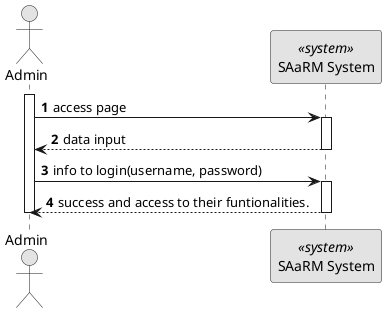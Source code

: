 @startuml 5.1.1
skinparam monochrome true
skinparam packageStyle rectangle
skinparam shadowing false

autonumber

actor "Admin" as AD
participant "SAaRM System" as SYS <<system>>

activate AD
AD -> SYS: access page
activate SYS
SYS --> AD : data input
deactivate SYS
AD -> SYS : info to login(username, password)
activate SYS
SYS --> AD : success and access to their funtionalities.

deactivate SYS

deactivate AD



@enduml